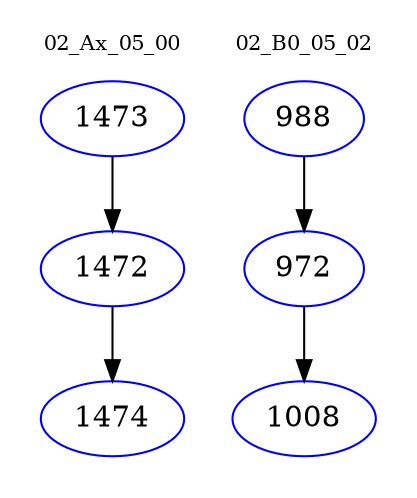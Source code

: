 digraph{
subgraph cluster_0 {
color = white
label = "02_Ax_05_00";
fontsize=10;
T0_1473 [label="1473", color="blue"]
T0_1473 -> T0_1472 [color="black"]
T0_1472 [label="1472", color="blue"]
T0_1472 -> T0_1474 [color="black"]
T0_1474 [label="1474", color="blue"]
}
subgraph cluster_1 {
color = white
label = "02_B0_05_02";
fontsize=10;
T1_988 [label="988", color="blue"]
T1_988 -> T1_972 [color="black"]
T1_972 [label="972", color="blue"]
T1_972 -> T1_1008 [color="black"]
T1_1008 [label="1008", color="blue"]
}
}

